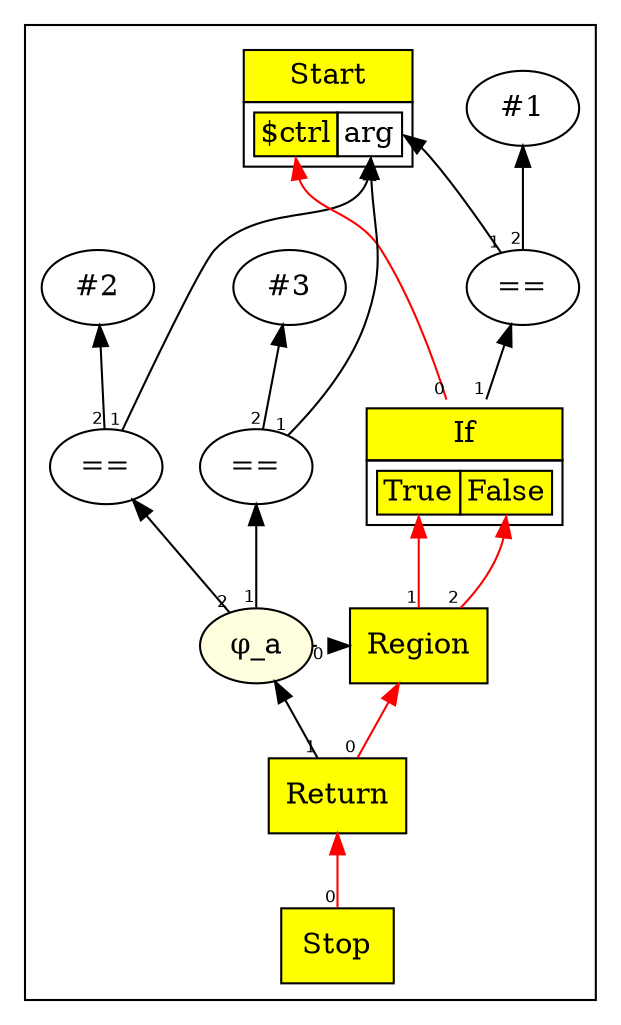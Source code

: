 digraph chapter05 {
/*
int a=arg==2;
if( arg==1 )
{
    a=arg==3;
}
return a;
*/
	rankdir=BT;
	ordering="in";
	concentrate="true";
	subgraph cluster_Nodes {
		Start2 [ shape=plaintext label=<
			<TABLE BORDER="0" CELLBORDER="1" CELLSPACING="0" CELLPADDING="4">
			<TR><TD BGCOLOR="yellow">Start</TD></TR>
			<TR><TD>
				<TABLE BORDER="0" CELLBORDER="1" CELLSPACING="0">
				<TR><TD PORT="p0" BGCOLOR="yellow">$ctrl</TD><TD PORT="p1">arg</TD></TR>
				</TABLE>
			</TD></TR>
			</TABLE>>
		];
		Stop3 [ shape=box style=filled fillcolor=yellow label="Stop" ];
		Con_6 [ label="#2" ];
		EQNode7 [ label="==" ];
		Con_8 [ label="#1" ];
		EQNode9 [ label="==" ];
		If10 [ shape=plaintext label=<
			<TABLE BORDER="0" CELLBORDER="1" CELLSPACING="0" CELLPADDING="4">
			<TR><TD BGCOLOR="yellow">If</TD></TR>
			<TR><TD>
				<TABLE BORDER="0" CELLBORDER="1" CELLSPACING="0">
				<TR><TD PORT="p0" BGCOLOR="yellow">True</TD><TD PORT="p1" BGCOLOR="yellow">False</TD></TR>
				</TABLE>
			</TD></TR>
			</TABLE>>
		];
		Con_14 [ label="#3" ];
		EQNode15 [ label="==" ];
		Region16 [ shape=box style=filled fillcolor=yellow label="Region" ];
		Phi_a17 [ style=filled fillcolor=lightyellow label="&phi;_a" ];
		Return18 [ shape=box style=filled fillcolor=yellow label="Return" ];
		{ rank=same; Region16;Phi_a17;}
	}
	edge [ fontname=Helvetica, fontsize=8 ];
	Stop3 -> Return18[taillabel=0 color=red];
	EQNode7 -> Start2:p1[taillabel=1];
	EQNode7 -> Con_6[taillabel=2];
	EQNode9 -> Start2:p1[taillabel=1];
	EQNode9 -> Con_8[taillabel=2];
	If10 -> Start2:p0[taillabel=0 color=red];
	If10 -> EQNode9[taillabel=1];
	EQNode15 -> Start2:p1[taillabel=1];
	EQNode15 -> Con_14[taillabel=2];
	Region16 -> If10:p0[taillabel=1 color=red];
	Region16 -> If10:p1[taillabel=2 color=red];
	Phi_a17 -> Region16 [style=dotted taillabel=0];
	Phi_a17 -> EQNode15[taillabel=1];
	Phi_a17 -> EQNode7[taillabel=2];
	Return18 -> Region16[taillabel=0 color=red];
	Return18 -> Phi_a17[taillabel=1];
}
